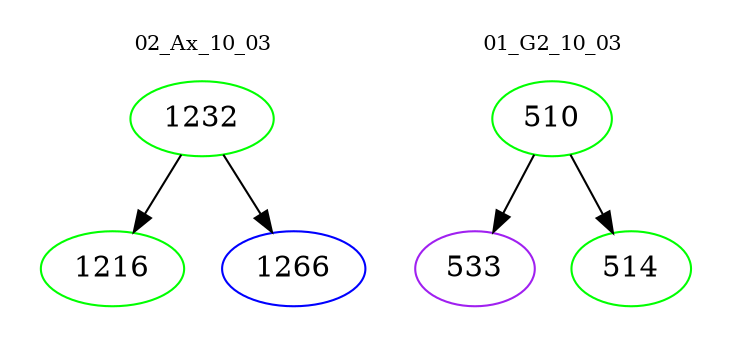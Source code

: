 digraph{
subgraph cluster_0 {
color = white
label = "02_Ax_10_03";
fontsize=10;
T0_1232 [label="1232", color="green"]
T0_1232 -> T0_1216 [color="black"]
T0_1216 [label="1216", color="green"]
T0_1232 -> T0_1266 [color="black"]
T0_1266 [label="1266", color="blue"]
}
subgraph cluster_1 {
color = white
label = "01_G2_10_03";
fontsize=10;
T1_510 [label="510", color="green"]
T1_510 -> T1_533 [color="black"]
T1_533 [label="533", color="purple"]
T1_510 -> T1_514 [color="black"]
T1_514 [label="514", color="green"]
}
}

